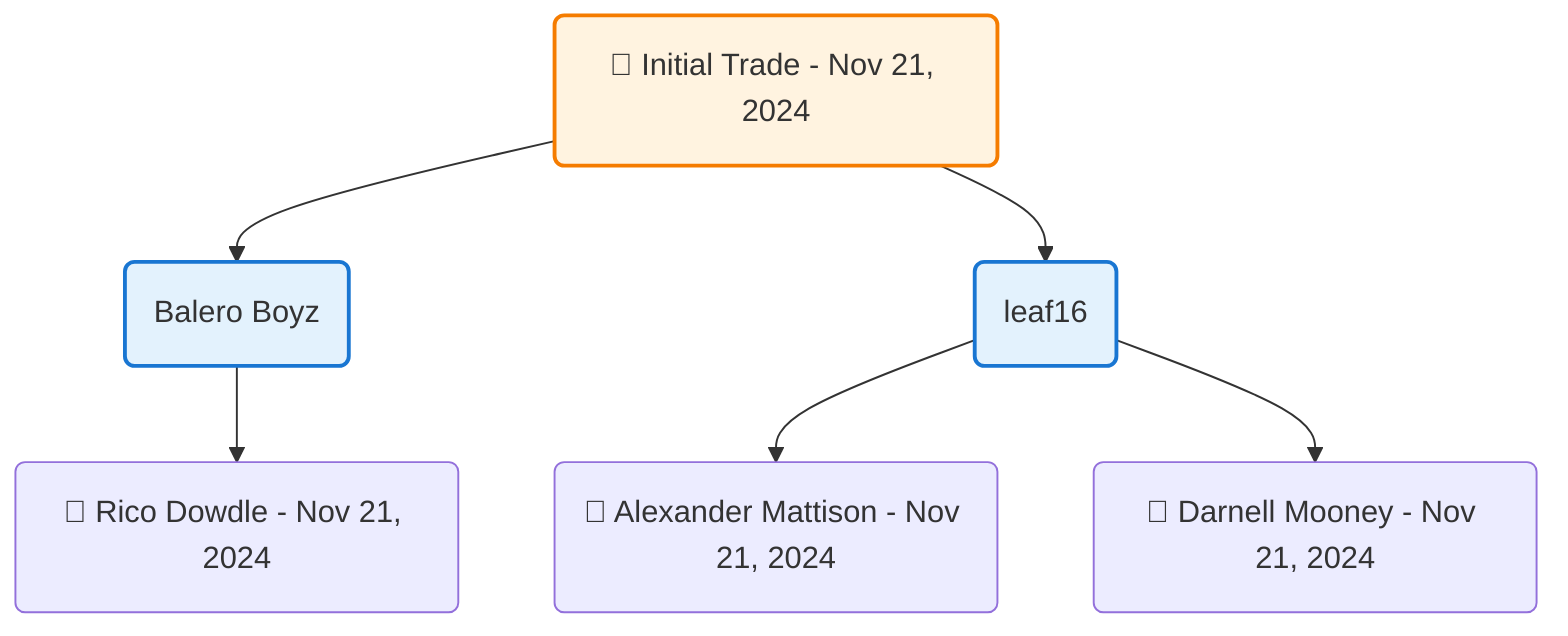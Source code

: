 flowchart TD

    TRADE_MAIN("🔄 Initial Trade - Nov 21, 2024")
    TEAM_1("Balero Boyz")
    TEAM_2("leaf16")
    NODE_f94c8ea8-68ce-4ce6-b254-343e9826515c("🔄 Rico Dowdle - Nov 21, 2024")
    NODE_5fe4c678-cf2d-4a1a-a063-b201c279c1ad("🔄 Alexander Mattison - Nov 21, 2024")
    NODE_c09e224c-e108-4e29-af4c-b26abf81b51c("🔄 Darnell Mooney - Nov 21, 2024")

    TRADE_MAIN --> TEAM_1
    TRADE_MAIN --> TEAM_2
    TEAM_1 --> NODE_f94c8ea8-68ce-4ce6-b254-343e9826515c
    TEAM_2 --> NODE_5fe4c678-cf2d-4a1a-a063-b201c279c1ad
    TEAM_2 --> NODE_c09e224c-e108-4e29-af4c-b26abf81b51c

    %% Node styling
    classDef teamNode fill:#e3f2fd,stroke:#1976d2,stroke-width:2px
    classDef tradeNode fill:#fff3e0,stroke:#f57c00,stroke-width:2px
    classDef playerNode fill:#f3e5f5,stroke:#7b1fa2,stroke-width:1px
    classDef nonRootPlayerNode fill:#f5f5f5,stroke:#757575,stroke-width:1px
    classDef endNode fill:#ffebee,stroke:#c62828,stroke-width:2px
    classDef waiverNode fill:#e8f5e8,stroke:#388e3c,stroke-width:2px
    classDef championshipNode fill:#fff9c4,stroke:#f57f17,stroke-width:3px

    class TEAM_1,TEAM_2 teamNode
    class TRADE_MAIN tradeNode